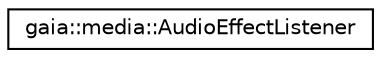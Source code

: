 digraph G
{
  edge [fontname="Helvetica",fontsize="10",labelfontname="Helvetica",labelfontsize="10"];
  node [fontname="Helvetica",fontsize="10",shape=record];
  rankdir=LR;
  Node1 [label="gaia::media::AudioEffectListener",height=0.2,width=0.4,color="black", fillcolor="white", style="filled",URL="$d2/d9e/classgaia_1_1media_1_1_audio_effect_listener.html"];
}
